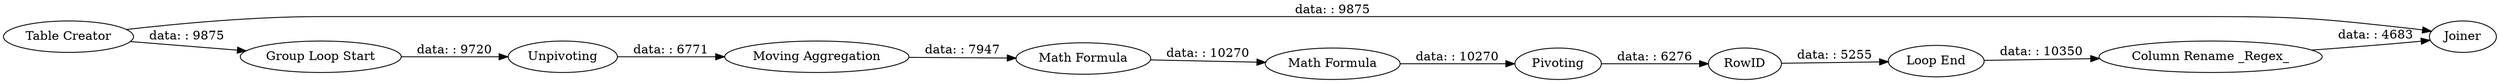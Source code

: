 digraph {
	"-4448131828197317327_12" [label=Joiner]
	"-4448131828197317327_5" [label="Moving Aggregation"]
	"-4448131828197317327_9" [label=RowID]
	"-4448131828197317327_10" [label="Loop End"]
	"-4448131828197317327_11" [label="Column Rename _Regex_"]
	"-4448131828197317327_8" [label="Math Formula"]
	"-4448131828197317327_7" [label=Pivoting]
	"-4448131828197317327_1" [label="Table Creator"]
	"-4448131828197317327_4" [label=Unpivoting]
	"-4448131828197317327_6" [label="Math Formula"]
	"-4448131828197317327_2" [label="Group Loop Start"]
	"-4448131828197317327_2" -> "-4448131828197317327_4" [label="data: : 9720"]
	"-4448131828197317327_5" -> "-4448131828197317327_6" [label="data: : 7947"]
	"-4448131828197317327_7" -> "-4448131828197317327_9" [label="data: : 6276"]
	"-4448131828197317327_4" -> "-4448131828197317327_5" [label="data: : 6771"]
	"-4448131828197317327_10" -> "-4448131828197317327_11" [label="data: : 10350"]
	"-4448131828197317327_6" -> "-4448131828197317327_8" [label="data: : 10270"]
	"-4448131828197317327_1" -> "-4448131828197317327_2" [label="data: : 9875"]
	"-4448131828197317327_8" -> "-4448131828197317327_7" [label="data: : 10270"]
	"-4448131828197317327_11" -> "-4448131828197317327_12" [label="data: : 4683"]
	"-4448131828197317327_1" -> "-4448131828197317327_12" [label="data: : 9875"]
	"-4448131828197317327_9" -> "-4448131828197317327_10" [label="data: : 5255"]
	rankdir=LR
}
